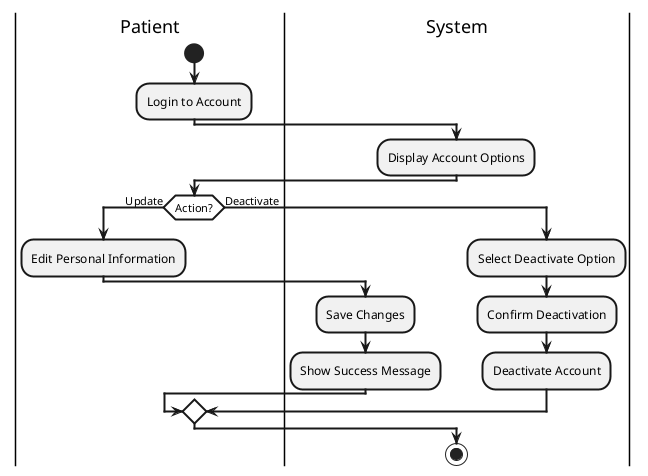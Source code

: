 @startuml
skinparam defaultTextAlignment center
skinparam ArrowThickness 2
skinparam ActivityBorderThickness 2
skinparam ActivityDiamondBackgroundColor white
skinparam ActivityDiamondBorderThickness 2

|Patient|
start
:Login to Account;

|System|
:Display Account Options;

|Patient|
if (Action?) then (Update)
  :Edit Personal Information;
  
  |System|
  :Save Changes;
  :Show Success Message;
else (Deactivate)
  :Select Deactivate Option;
  :Confirm Deactivation;
  
  |System|
  :Deactivate Account;
endif

stop

@enduml 